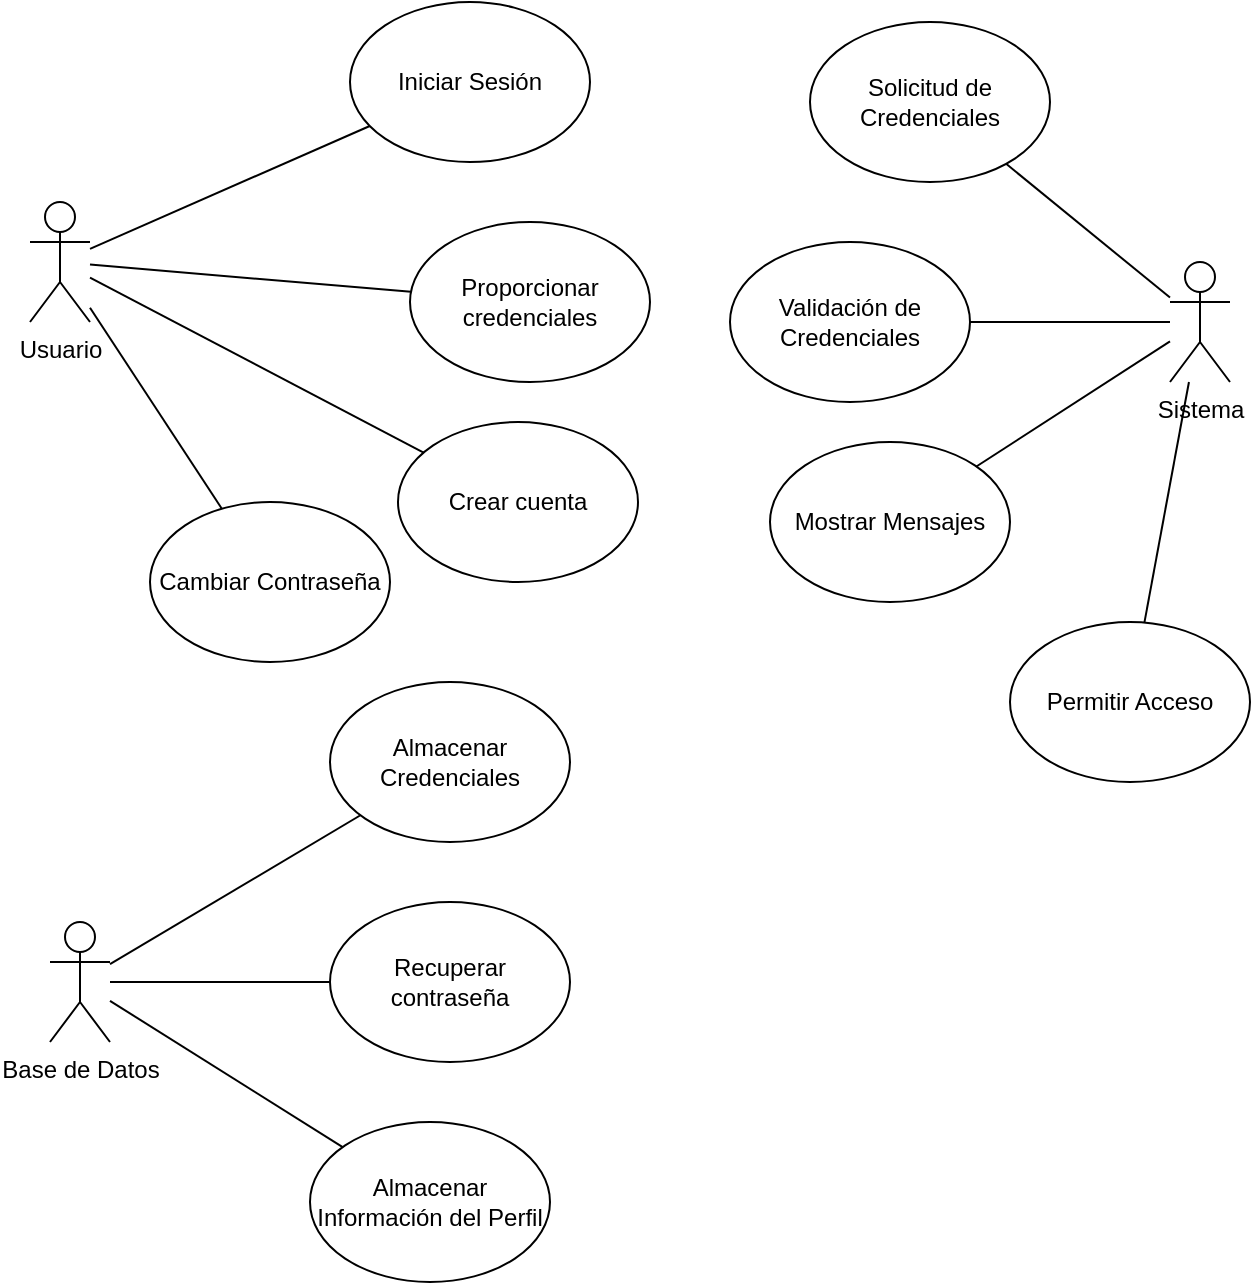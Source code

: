 <mxfile version="23.0.2" type="github">
  <diagram name="Página-1" id="_7mFdQsxWDLfKX1LDUqQ">
    <mxGraphModel dx="1120" dy="460" grid="1" gridSize="10" guides="1" tooltips="1" connect="1" arrows="1" fold="1" page="1" pageScale="1" pageWidth="827" pageHeight="1169" math="0" shadow="0">
      <root>
        <mxCell id="0" />
        <mxCell id="1" parent="0" />
        <mxCell id="CKQWSGTNVJlm8kkWc3Bc-1" value="Usuario" style="shape=umlActor;verticalLabelPosition=bottom;verticalAlign=top;html=1;outlineConnect=0;" parent="1" vertex="1">
          <mxGeometry x="110" y="130" width="30" height="60" as="geometry" />
        </mxCell>
        <mxCell id="CKQWSGTNVJlm8kkWc3Bc-2" value="Sistema" style="shape=umlActor;verticalLabelPosition=bottom;verticalAlign=top;html=1;outlineConnect=0;" parent="1" vertex="1">
          <mxGeometry x="680" y="160" width="30" height="60" as="geometry" />
        </mxCell>
        <mxCell id="CKQWSGTNVJlm8kkWc3Bc-3" value="Iniciar Sesión" style="ellipse;whiteSpace=wrap;html=1;" parent="1" vertex="1">
          <mxGeometry x="270" y="30" width="120" height="80" as="geometry" />
        </mxCell>
        <mxCell id="CKQWSGTNVJlm8kkWc3Bc-4" value="Crear cuenta" style="ellipse;whiteSpace=wrap;html=1;" parent="1" vertex="1">
          <mxGeometry x="294" y="240" width="120" height="80" as="geometry" />
        </mxCell>
        <mxCell id="CKQWSGTNVJlm8kkWc3Bc-5" value="Proporcionar credenciales" style="ellipse;whiteSpace=wrap;html=1;" parent="1" vertex="1">
          <mxGeometry x="300" y="140" width="120" height="80" as="geometry" />
        </mxCell>
        <mxCell id="CKQWSGTNVJlm8kkWc3Bc-7" value="Solicitud de Credenciales" style="ellipse;whiteSpace=wrap;html=1;" parent="1" vertex="1">
          <mxGeometry x="500" y="40" width="120" height="80" as="geometry" />
        </mxCell>
        <mxCell id="CKQWSGTNVJlm8kkWc3Bc-8" value="Validación de Credenciales" style="ellipse;whiteSpace=wrap;html=1;" parent="1" vertex="1">
          <mxGeometry x="460" y="150" width="120" height="80" as="geometry" />
        </mxCell>
        <mxCell id="CKQWSGTNVJlm8kkWc3Bc-9" value="Mostrar Mensajes" style="ellipse;whiteSpace=wrap;html=1;" parent="1" vertex="1">
          <mxGeometry x="480" y="250" width="120" height="80" as="geometry" />
        </mxCell>
        <mxCell id="CKQWSGTNVJlm8kkWc3Bc-11" value="" style="endArrow=none;html=1;rounded=0;" parent="1" source="CKQWSGTNVJlm8kkWc3Bc-1" target="CKQWSGTNVJlm8kkWc3Bc-3" edge="1">
          <mxGeometry width="50" height="50" relative="1" as="geometry">
            <mxPoint x="460" y="240" as="sourcePoint" />
            <mxPoint x="510" y="190" as="targetPoint" />
          </mxGeometry>
        </mxCell>
        <mxCell id="CKQWSGTNVJlm8kkWc3Bc-12" value="" style="endArrow=none;html=1;rounded=0;" parent="1" source="CKQWSGTNVJlm8kkWc3Bc-4" target="CKQWSGTNVJlm8kkWc3Bc-1" edge="1">
          <mxGeometry width="50" height="50" relative="1" as="geometry">
            <mxPoint x="170" y="300" as="sourcePoint" />
            <mxPoint x="220" y="250" as="targetPoint" />
          </mxGeometry>
        </mxCell>
        <mxCell id="CKQWSGTNVJlm8kkWc3Bc-13" value="" style="endArrow=none;html=1;rounded=0;" parent="1" source="CKQWSGTNVJlm8kkWc3Bc-1" target="CKQWSGTNVJlm8kkWc3Bc-5" edge="1">
          <mxGeometry width="50" height="50" relative="1" as="geometry">
            <mxPoint x="180" y="250" as="sourcePoint" />
            <mxPoint x="230" y="200" as="targetPoint" />
          </mxGeometry>
        </mxCell>
        <mxCell id="CKQWSGTNVJlm8kkWc3Bc-16" value="" style="endArrow=none;html=1;rounded=0;" parent="1" source="CKQWSGTNVJlm8kkWc3Bc-7" target="CKQWSGTNVJlm8kkWc3Bc-2" edge="1">
          <mxGeometry width="50" height="50" relative="1" as="geometry">
            <mxPoint x="150" y="192" as="sourcePoint" />
            <mxPoint x="225" y="304" as="targetPoint" />
          </mxGeometry>
        </mxCell>
        <mxCell id="CKQWSGTNVJlm8kkWc3Bc-17" value="" style="endArrow=none;html=1;rounded=0;" parent="1" source="CKQWSGTNVJlm8kkWc3Bc-8" target="CKQWSGTNVJlm8kkWc3Bc-2" edge="1">
          <mxGeometry width="50" height="50" relative="1" as="geometry">
            <mxPoint x="160" y="202" as="sourcePoint" />
            <mxPoint x="235" y="314" as="targetPoint" />
          </mxGeometry>
        </mxCell>
        <mxCell id="CKQWSGTNVJlm8kkWc3Bc-18" value="" style="endArrow=none;html=1;rounded=0;" parent="1" source="CKQWSGTNVJlm8kkWc3Bc-9" target="CKQWSGTNVJlm8kkWc3Bc-2" edge="1">
          <mxGeometry width="50" height="50" relative="1" as="geometry">
            <mxPoint x="460" y="230" as="sourcePoint" />
            <mxPoint x="510" y="180" as="targetPoint" />
          </mxGeometry>
        </mxCell>
        <mxCell id="CKQWSGTNVJlm8kkWc3Bc-19" value="Base de Datos" style="shape=umlActor;verticalLabelPosition=bottom;verticalAlign=top;html=1;outlineConnect=0;" parent="1" vertex="1">
          <mxGeometry x="120" y="490" width="30" height="60" as="geometry" />
        </mxCell>
        <mxCell id="CKQWSGTNVJlm8kkWc3Bc-20" value="Almacenar Credenciales" style="ellipse;whiteSpace=wrap;html=1;" parent="1" vertex="1">
          <mxGeometry x="260" y="370" width="120" height="80" as="geometry" />
        </mxCell>
        <mxCell id="CKQWSGTNVJlm8kkWc3Bc-23" value="" style="endArrow=none;html=1;rounded=0;" parent="1" source="CKQWSGTNVJlm8kkWc3Bc-19" target="CKQWSGTNVJlm8kkWc3Bc-20" edge="1">
          <mxGeometry width="50" height="50" relative="1" as="geometry">
            <mxPoint x="460" y="440" as="sourcePoint" />
            <mxPoint x="510" y="390" as="targetPoint" />
          </mxGeometry>
        </mxCell>
        <mxCell id="qdF0K8Gs0D8R_Y1hV0jT-1" value="Recuperar contraseña" style="ellipse;whiteSpace=wrap;html=1;" vertex="1" parent="1">
          <mxGeometry x="260" y="480" width="120" height="80" as="geometry" />
        </mxCell>
        <mxCell id="qdF0K8Gs0D8R_Y1hV0jT-2" value="" style="endArrow=none;html=1;rounded=0;" edge="1" parent="1" source="CKQWSGTNVJlm8kkWc3Bc-19" target="qdF0K8Gs0D8R_Y1hV0jT-1">
          <mxGeometry width="50" height="50" relative="1" as="geometry">
            <mxPoint x="390" y="380" as="sourcePoint" />
            <mxPoint x="440" y="330" as="targetPoint" />
          </mxGeometry>
        </mxCell>
        <mxCell id="qdF0K8Gs0D8R_Y1hV0jT-3" value="Almacenar Información del Perfil" style="ellipse;whiteSpace=wrap;html=1;" vertex="1" parent="1">
          <mxGeometry x="250" y="590.0" width="120" height="80" as="geometry" />
        </mxCell>
        <mxCell id="qdF0K8Gs0D8R_Y1hV0jT-4" value="" style="endArrow=none;html=1;rounded=0;" edge="1" parent="1" target="qdF0K8Gs0D8R_Y1hV0jT-3" source="CKQWSGTNVJlm8kkWc3Bc-19">
          <mxGeometry width="50" height="50" relative="1" as="geometry">
            <mxPoint x="170" y="549.996" as="sourcePoint" />
            <mxPoint x="460" y="424.32" as="targetPoint" />
          </mxGeometry>
        </mxCell>
        <mxCell id="qdF0K8Gs0D8R_Y1hV0jT-7" value="Permitir Acceso" style="ellipse;whiteSpace=wrap;html=1;" vertex="1" parent="1">
          <mxGeometry x="600" y="340" width="120" height="80" as="geometry" />
        </mxCell>
        <mxCell id="qdF0K8Gs0D8R_Y1hV0jT-8" value="" style="endArrow=none;html=1;rounded=0;" edge="1" parent="1" source="qdF0K8Gs0D8R_Y1hV0jT-7" target="CKQWSGTNVJlm8kkWc3Bc-2">
          <mxGeometry width="50" height="50" relative="1" as="geometry">
            <mxPoint x="650" y="440" as="sourcePoint" />
            <mxPoint x="705" y="250" as="targetPoint" />
          </mxGeometry>
        </mxCell>
        <mxCell id="qdF0K8Gs0D8R_Y1hV0jT-9" value="Cambiar Contraseña" style="ellipse;whiteSpace=wrap;html=1;" vertex="1" parent="1">
          <mxGeometry x="170" y="280" width="120" height="80" as="geometry" />
        </mxCell>
        <mxCell id="qdF0K8Gs0D8R_Y1hV0jT-10" value="" style="endArrow=none;html=1;rounded=0;" edge="1" parent="1" source="qdF0K8Gs0D8R_Y1hV0jT-9" target="CKQWSGTNVJlm8kkWc3Bc-1">
          <mxGeometry width="50" height="50" relative="1" as="geometry">
            <mxPoint x="279" y="271" as="sourcePoint" />
            <mxPoint x="150" y="181" as="targetPoint" />
          </mxGeometry>
        </mxCell>
      </root>
    </mxGraphModel>
  </diagram>
</mxfile>
